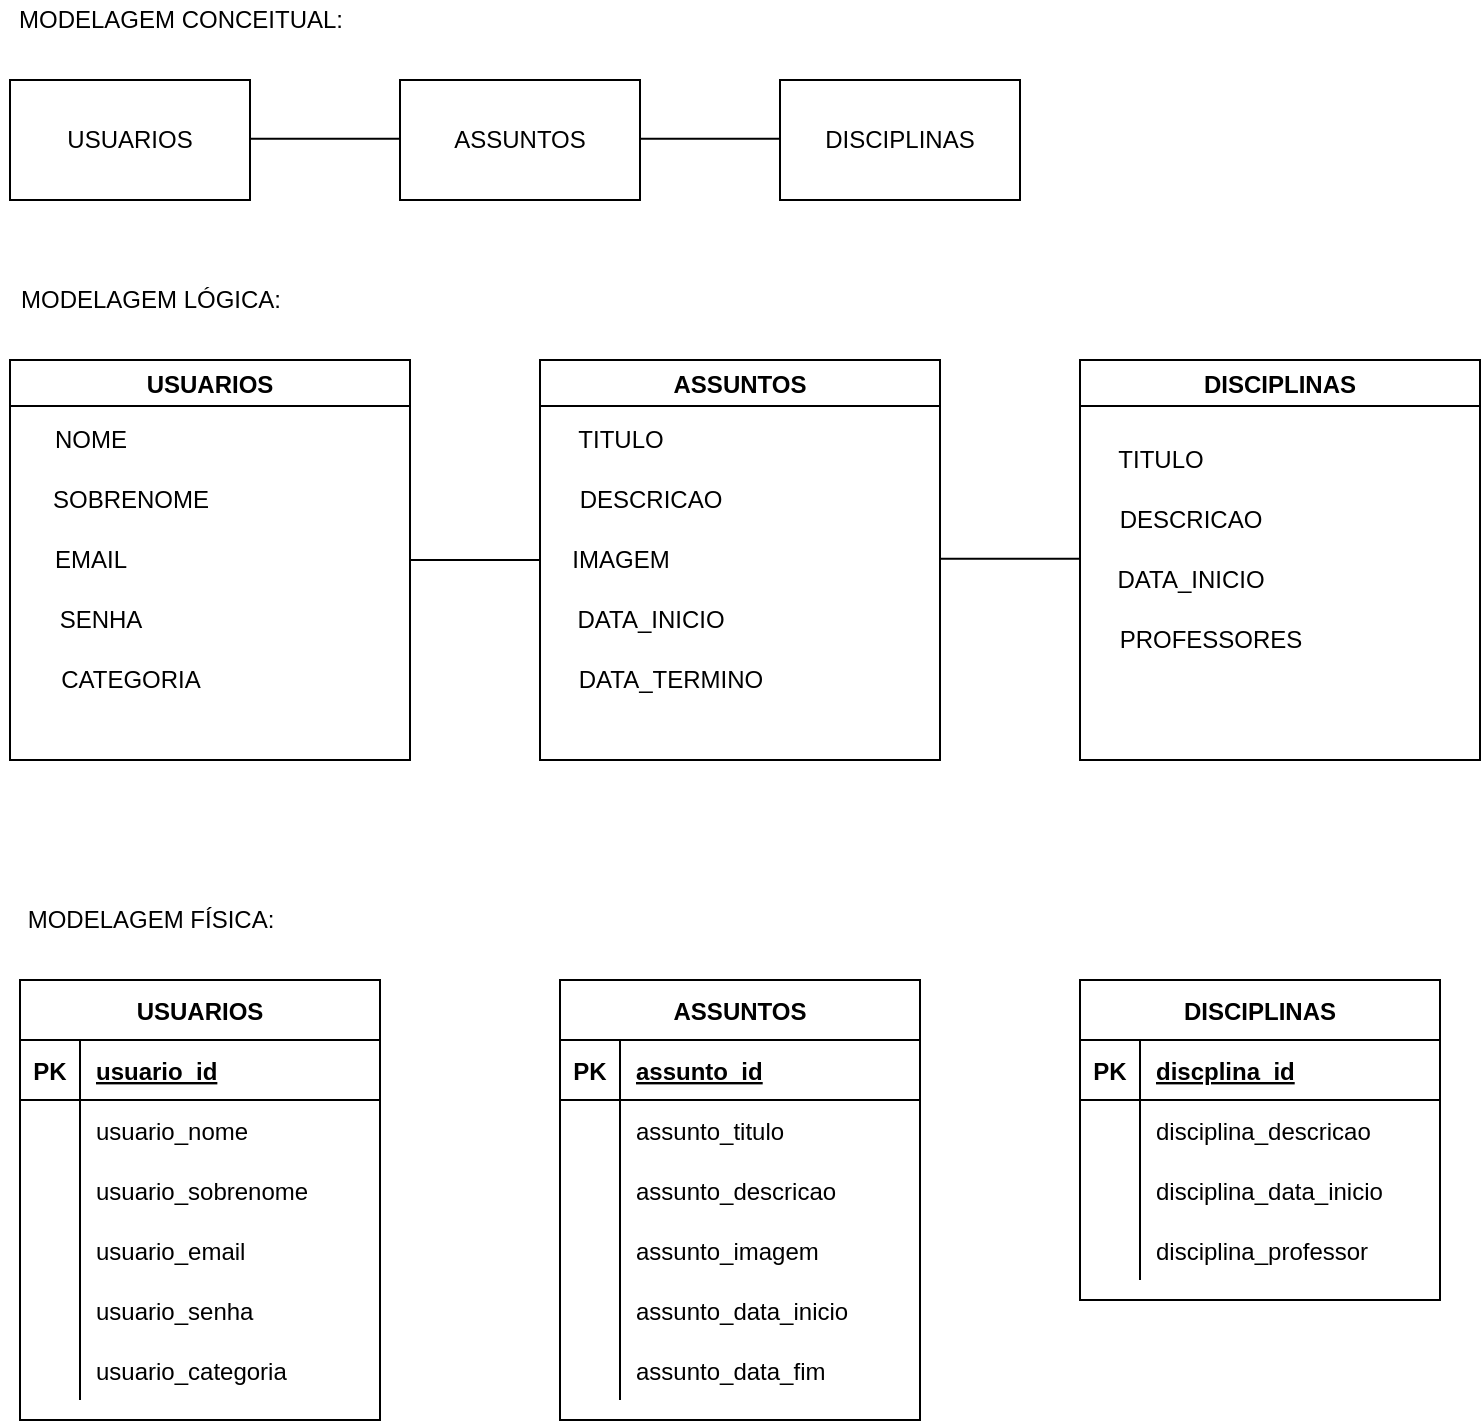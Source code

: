 <mxfile version="14.6.13" type="device"><diagram id="R2lEEEUBdFMjLlhIrx00" name="Page-1"><mxGraphModel dx="279" dy="211" grid="1" gridSize="10" guides="1" tooltips="1" connect="1" arrows="1" fold="1" page="1" pageScale="1" pageWidth="850" pageHeight="1100" math="0" shadow="0" extFonts="Permanent Marker^https://fonts.googleapis.com/css?family=Permanent+Marker"><root><mxCell id="0"/><mxCell id="1" parent="0"/><mxCell id="RZPeZXslMTwhdkmhrfgD-19" value="USUARIOS" style="swimlane;" parent="1" vertex="1"><mxGeometry x="80" y="230" width="200" height="200" as="geometry"/></mxCell><mxCell id="RZPeZXslMTwhdkmhrfgD-20" value="NOME" style="text;html=1;align=center;verticalAlign=middle;resizable=0;points=[];autosize=1;strokeColor=none;" parent="RZPeZXslMTwhdkmhrfgD-19" vertex="1"><mxGeometry x="15" y="30" width="50" height="20" as="geometry"/></mxCell><mxCell id="RZPeZXslMTwhdkmhrfgD-21" value="SOBRENOME" style="text;html=1;align=center;verticalAlign=middle;resizable=0;points=[];autosize=1;strokeColor=none;" parent="RZPeZXslMTwhdkmhrfgD-19" vertex="1"><mxGeometry x="15" y="60" width="90" height="20" as="geometry"/></mxCell><mxCell id="RZPeZXslMTwhdkmhrfgD-24" value="EMAIL" style="text;html=1;align=center;verticalAlign=middle;resizable=0;points=[];autosize=1;strokeColor=none;" parent="RZPeZXslMTwhdkmhrfgD-19" vertex="1"><mxGeometry x="15" y="90" width="50" height="20" as="geometry"/></mxCell><mxCell id="RZPeZXslMTwhdkmhrfgD-28" value="CATEGORIA" style="text;html=1;align=center;verticalAlign=middle;resizable=0;points=[];autosize=1;strokeColor=none;" parent="RZPeZXslMTwhdkmhrfgD-19" vertex="1"><mxGeometry x="15" y="150" width="90" height="20" as="geometry"/></mxCell><mxCell id="RZPeZXslMTwhdkmhrfgD-27" value="SENHA" style="text;html=1;align=center;verticalAlign=middle;resizable=0;points=[];autosize=1;strokeColor=none;" parent="RZPeZXslMTwhdkmhrfgD-19" vertex="1"><mxGeometry x="15" y="120" width="60" height="20" as="geometry"/></mxCell><mxCell id="RZPeZXslMTwhdkmhrfgD-22" value="USUARIOS" style="rounded=0;whiteSpace=wrap;html=1;" parent="1" vertex="1"><mxGeometry x="80" y="90" width="120" height="60" as="geometry"/></mxCell><mxCell id="RZPeZXslMTwhdkmhrfgD-23" value="ASSUNTOS" style="rounded=0;whiteSpace=wrap;html=1;" parent="1" vertex="1"><mxGeometry x="275" y="90" width="120" height="60" as="geometry"/></mxCell><mxCell id="RZPeZXslMTwhdkmhrfgD-29" value="ASSUNTOS" style="swimlane;" parent="1" vertex="1"><mxGeometry x="345" y="230" width="200" height="200" as="geometry"/></mxCell><mxCell id="RZPeZXslMTwhdkmhrfgD-31" value="DESCRICAO" style="text;html=1;align=center;verticalAlign=middle;resizable=0;points=[];autosize=1;strokeColor=none;" parent="RZPeZXslMTwhdkmhrfgD-29" vertex="1"><mxGeometry x="10" y="60" width="90" height="20" as="geometry"/></mxCell><mxCell id="RZPeZXslMTwhdkmhrfgD-34" value="DATA_INICIO" style="text;html=1;align=center;verticalAlign=middle;resizable=0;points=[];autosize=1;strokeColor=none;" parent="RZPeZXslMTwhdkmhrfgD-29" vertex="1"><mxGeometry x="10" y="120" width="90" height="20" as="geometry"/></mxCell><mxCell id="RZPeZXslMTwhdkmhrfgD-33" value="IMAGEM" style="text;html=1;align=center;verticalAlign=middle;resizable=0;points=[];autosize=1;strokeColor=none;" parent="RZPeZXslMTwhdkmhrfgD-29" vertex="1"><mxGeometry x="10" y="90" width="60" height="20" as="geometry"/></mxCell><mxCell id="RZPeZXslMTwhdkmhrfgD-30" value="TITULO" style="text;html=1;align=center;verticalAlign=middle;resizable=0;points=[];autosize=1;strokeColor=none;" parent="RZPeZXslMTwhdkmhrfgD-29" vertex="1"><mxGeometry x="10" y="30" width="60" height="20" as="geometry"/></mxCell><mxCell id="RZPeZXslMTwhdkmhrfgD-35" value="DATA_TERMINO" style="text;html=1;align=center;verticalAlign=middle;resizable=0;points=[];autosize=1;strokeColor=none;" parent="RZPeZXslMTwhdkmhrfgD-29" vertex="1"><mxGeometry x="10" y="150" width="110" height="20" as="geometry"/></mxCell><mxCell id="RZPeZXslMTwhdkmhrfgD-36" value="DISCIPLINAS" style="rounded=0;whiteSpace=wrap;html=1;" parent="1" vertex="1"><mxGeometry x="465" y="90" width="120" height="60" as="geometry"/></mxCell><mxCell id="RZPeZXslMTwhdkmhrfgD-37" value="DISCIPLINAS" style="swimlane;" parent="1" vertex="1"><mxGeometry x="615" y="230" width="200" height="200" as="geometry"/></mxCell><mxCell id="RZPeZXslMTwhdkmhrfgD-39" value="DESCRICAO" style="text;html=1;align=center;verticalAlign=middle;resizable=0;points=[];autosize=1;strokeColor=none;" parent="RZPeZXslMTwhdkmhrfgD-37" vertex="1"><mxGeometry x="10" y="70" width="90" height="20" as="geometry"/></mxCell><mxCell id="RZPeZXslMTwhdkmhrfgD-41" value="DATA_INICIO" style="text;html=1;align=center;verticalAlign=middle;resizable=0;points=[];autosize=1;strokeColor=none;" parent="RZPeZXslMTwhdkmhrfgD-37" vertex="1"><mxGeometry x="10" y="100" width="90" height="20" as="geometry"/></mxCell><mxCell id="RZPeZXslMTwhdkmhrfgD-38" value="TITULO" style="text;html=1;align=center;verticalAlign=middle;resizable=0;points=[];autosize=1;strokeColor=none;" parent="1" vertex="1"><mxGeometry x="625" y="270" width="60" height="20" as="geometry"/></mxCell><mxCell id="RZPeZXslMTwhdkmhrfgD-42" value="PROFESSORES" style="text;html=1;align=center;verticalAlign=middle;resizable=0;points=[];autosize=1;strokeColor=none;" parent="1" vertex="1"><mxGeometry x="625" y="360" width="110" height="20" as="geometry"/></mxCell><mxCell id="RZPeZXslMTwhdkmhrfgD-44" value="" style="endArrow=none;html=1;entryX=0;entryY=0.5;entryDx=0;entryDy=0;" parent="1" target="RZPeZXslMTwhdkmhrfgD-29" edge="1"><mxGeometry width="50" height="50" relative="1" as="geometry"><mxPoint x="280" y="330" as="sourcePoint"/><mxPoint x="325" y="280" as="targetPoint"/></mxGeometry></mxCell><mxCell id="RZPeZXslMTwhdkmhrfgD-45" value="" style="endArrow=none;html=1;entryX=0;entryY=0.49;entryDx=0;entryDy=0;entryPerimeter=0;" parent="1" target="RZPeZXslMTwhdkmhrfgD-23" edge="1"><mxGeometry width="50" height="50" relative="1" as="geometry"><mxPoint x="200.0" y="119.41" as="sourcePoint"/><mxPoint x="270.0" y="119.41" as="targetPoint"/></mxGeometry></mxCell><mxCell id="RZPeZXslMTwhdkmhrfgD-46" value="" style="endArrow=none;html=1;entryX=0;entryY=0.5;entryDx=0;entryDy=0;" parent="1" edge="1"><mxGeometry width="50" height="50" relative="1" as="geometry"><mxPoint x="395.0" y="119.41" as="sourcePoint"/><mxPoint x="465.0" y="119.41" as="targetPoint"/></mxGeometry></mxCell><mxCell id="RZPeZXslMTwhdkmhrfgD-47" value="" style="endArrow=none;html=1;entryX=0;entryY=0.5;entryDx=0;entryDy=0;" parent="1" edge="1"><mxGeometry width="50" height="50" relative="1" as="geometry"><mxPoint x="545.0" y="329.41" as="sourcePoint"/><mxPoint x="615.0" y="329.41" as="targetPoint"/></mxGeometry></mxCell><mxCell id="RZPeZXslMTwhdkmhrfgD-48" value="MODELAGEM CONCEITUAL:" style="text;html=1;align=center;verticalAlign=middle;resizable=0;points=[];autosize=1;strokeColor=none;" parent="1" vertex="1"><mxGeometry x="75" y="50" width="180" height="20" as="geometry"/></mxCell><mxCell id="RZPeZXslMTwhdkmhrfgD-49" value="MODELAGEM LÓGICA:" style="text;html=1;align=center;verticalAlign=middle;resizable=0;points=[];autosize=1;strokeColor=none;" parent="1" vertex="1"><mxGeometry x="75" y="190" width="150" height="20" as="geometry"/></mxCell><mxCell id="_jDtnLwxsSMrVe-ydBJe-5" value="USUARIOS" style="shape=table;startSize=30;container=1;collapsible=1;childLayout=tableLayout;fixedRows=1;rowLines=0;fontStyle=1;align=center;resizeLast=1;" parent="1" vertex="1"><mxGeometry x="85" y="540" width="180" height="220" as="geometry"/></mxCell><mxCell id="_jDtnLwxsSMrVe-ydBJe-6" value="" style="shape=partialRectangle;collapsible=0;dropTarget=0;pointerEvents=0;fillColor=none;top=0;left=0;bottom=1;right=0;points=[[0,0.5],[1,0.5]];portConstraint=eastwest;" parent="_jDtnLwxsSMrVe-ydBJe-5" vertex="1"><mxGeometry y="30" width="180" height="30" as="geometry"/></mxCell><mxCell id="_jDtnLwxsSMrVe-ydBJe-7" value="PK" style="shape=partialRectangle;connectable=0;fillColor=none;top=0;left=0;bottom=0;right=0;fontStyle=1;overflow=hidden;" parent="_jDtnLwxsSMrVe-ydBJe-6" vertex="1"><mxGeometry width="30" height="30" as="geometry"/></mxCell><mxCell id="_jDtnLwxsSMrVe-ydBJe-8" value="usuario_id" style="shape=partialRectangle;connectable=0;fillColor=none;top=0;left=0;bottom=0;right=0;align=left;spacingLeft=6;fontStyle=5;overflow=hidden;" parent="_jDtnLwxsSMrVe-ydBJe-6" vertex="1"><mxGeometry x="30" width="150" height="30" as="geometry"/></mxCell><mxCell id="_jDtnLwxsSMrVe-ydBJe-9" value="" style="shape=partialRectangle;collapsible=0;dropTarget=0;pointerEvents=0;fillColor=none;top=0;left=0;bottom=0;right=0;points=[[0,0.5],[1,0.5]];portConstraint=eastwest;" parent="_jDtnLwxsSMrVe-ydBJe-5" vertex="1"><mxGeometry y="60" width="180" height="30" as="geometry"/></mxCell><mxCell id="_jDtnLwxsSMrVe-ydBJe-10" value="" style="shape=partialRectangle;connectable=0;fillColor=none;top=0;left=0;bottom=0;right=0;editable=1;overflow=hidden;" parent="_jDtnLwxsSMrVe-ydBJe-9" vertex="1"><mxGeometry width="30" height="30" as="geometry"/></mxCell><mxCell id="_jDtnLwxsSMrVe-ydBJe-11" value="usuario_nome" style="shape=partialRectangle;connectable=0;fillColor=none;top=0;left=0;bottom=0;right=0;align=left;spacingLeft=6;overflow=hidden;" parent="_jDtnLwxsSMrVe-ydBJe-9" vertex="1"><mxGeometry x="30" width="150" height="30" as="geometry"/></mxCell><mxCell id="_jDtnLwxsSMrVe-ydBJe-12" value="" style="shape=partialRectangle;collapsible=0;dropTarget=0;pointerEvents=0;fillColor=none;top=0;left=0;bottom=0;right=0;points=[[0,0.5],[1,0.5]];portConstraint=eastwest;" parent="_jDtnLwxsSMrVe-ydBJe-5" vertex="1"><mxGeometry y="90" width="180" height="30" as="geometry"/></mxCell><mxCell id="_jDtnLwxsSMrVe-ydBJe-13" value="" style="shape=partialRectangle;connectable=0;fillColor=none;top=0;left=0;bottom=0;right=0;editable=1;overflow=hidden;" parent="_jDtnLwxsSMrVe-ydBJe-12" vertex="1"><mxGeometry width="30" height="30" as="geometry"/></mxCell><mxCell id="_jDtnLwxsSMrVe-ydBJe-14" value="usuario_sobrenome" style="shape=partialRectangle;connectable=0;fillColor=none;top=0;left=0;bottom=0;right=0;align=left;spacingLeft=6;overflow=hidden;" parent="_jDtnLwxsSMrVe-ydBJe-12" vertex="1"><mxGeometry x="30" width="150" height="30" as="geometry"/></mxCell><mxCell id="_jDtnLwxsSMrVe-ydBJe-15" value="" style="shape=partialRectangle;collapsible=0;dropTarget=0;pointerEvents=0;fillColor=none;top=0;left=0;bottom=0;right=0;points=[[0,0.5],[1,0.5]];portConstraint=eastwest;" parent="_jDtnLwxsSMrVe-ydBJe-5" vertex="1"><mxGeometry y="120" width="180" height="30" as="geometry"/></mxCell><mxCell id="_jDtnLwxsSMrVe-ydBJe-16" value="" style="shape=partialRectangle;connectable=0;fillColor=none;top=0;left=0;bottom=0;right=0;editable=1;overflow=hidden;" parent="_jDtnLwxsSMrVe-ydBJe-15" vertex="1"><mxGeometry width="30" height="30" as="geometry"/></mxCell><mxCell id="_jDtnLwxsSMrVe-ydBJe-17" value="usuario_email" style="shape=partialRectangle;connectable=0;fillColor=none;top=0;left=0;bottom=0;right=0;align=left;spacingLeft=6;overflow=hidden;" parent="_jDtnLwxsSMrVe-ydBJe-15" vertex="1"><mxGeometry x="30" width="150" height="30" as="geometry"/></mxCell><mxCell id="_jDtnLwxsSMrVe-ydBJe-18" value="" style="shape=partialRectangle;collapsible=0;dropTarget=0;pointerEvents=0;fillColor=none;top=0;left=0;bottom=0;right=0;points=[[0,0.5],[1,0.5]];portConstraint=eastwest;" parent="_jDtnLwxsSMrVe-ydBJe-5" vertex="1"><mxGeometry y="150" width="180" height="30" as="geometry"/></mxCell><mxCell id="_jDtnLwxsSMrVe-ydBJe-19" value="" style="shape=partialRectangle;connectable=0;fillColor=none;top=0;left=0;bottom=0;right=0;editable=1;overflow=hidden;" parent="_jDtnLwxsSMrVe-ydBJe-18" vertex="1"><mxGeometry width="30" height="30" as="geometry"/></mxCell><mxCell id="_jDtnLwxsSMrVe-ydBJe-20" value="usuario_senha" style="shape=partialRectangle;connectable=0;fillColor=none;top=0;left=0;bottom=0;right=0;align=left;spacingLeft=6;overflow=hidden;" parent="_jDtnLwxsSMrVe-ydBJe-18" vertex="1"><mxGeometry x="30" width="150" height="30" as="geometry"/></mxCell><mxCell id="_jDtnLwxsSMrVe-ydBJe-21" value="" style="shape=partialRectangle;collapsible=0;dropTarget=0;pointerEvents=0;fillColor=none;top=0;left=0;bottom=0;right=0;points=[[0,0.5],[1,0.5]];portConstraint=eastwest;" parent="_jDtnLwxsSMrVe-ydBJe-5" vertex="1"><mxGeometry y="180" width="180" height="30" as="geometry"/></mxCell><mxCell id="_jDtnLwxsSMrVe-ydBJe-22" value="" style="shape=partialRectangle;connectable=0;fillColor=none;top=0;left=0;bottom=0;right=0;editable=1;overflow=hidden;" parent="_jDtnLwxsSMrVe-ydBJe-21" vertex="1"><mxGeometry width="30" height="30" as="geometry"/></mxCell><mxCell id="_jDtnLwxsSMrVe-ydBJe-23" value="usuario_categoria" style="shape=partialRectangle;connectable=0;fillColor=none;top=0;left=0;bottom=0;right=0;align=left;spacingLeft=6;overflow=hidden;" parent="_jDtnLwxsSMrVe-ydBJe-21" vertex="1"><mxGeometry x="30" width="150" height="30" as="geometry"/></mxCell><mxCell id="_jDtnLwxsSMrVe-ydBJe-24" value="ASSUNTOS" style="shape=table;startSize=30;container=1;collapsible=1;childLayout=tableLayout;fixedRows=1;rowLines=0;fontStyle=1;align=center;resizeLast=1;" parent="1" vertex="1"><mxGeometry x="355" y="540" width="180" height="220" as="geometry"/></mxCell><mxCell id="_jDtnLwxsSMrVe-ydBJe-25" value="" style="shape=partialRectangle;collapsible=0;dropTarget=0;pointerEvents=0;fillColor=none;top=0;left=0;bottom=1;right=0;points=[[0,0.5],[1,0.5]];portConstraint=eastwest;" parent="_jDtnLwxsSMrVe-ydBJe-24" vertex="1"><mxGeometry y="30" width="180" height="30" as="geometry"/></mxCell><mxCell id="_jDtnLwxsSMrVe-ydBJe-26" value="PK" style="shape=partialRectangle;connectable=0;fillColor=none;top=0;left=0;bottom=0;right=0;fontStyle=1;overflow=hidden;" parent="_jDtnLwxsSMrVe-ydBJe-25" vertex="1"><mxGeometry width="30" height="30" as="geometry"/></mxCell><mxCell id="_jDtnLwxsSMrVe-ydBJe-27" value="assunto_id" style="shape=partialRectangle;connectable=0;fillColor=none;top=0;left=0;bottom=0;right=0;align=left;spacingLeft=6;fontStyle=5;overflow=hidden;" parent="_jDtnLwxsSMrVe-ydBJe-25" vertex="1"><mxGeometry x="30" width="150" height="30" as="geometry"/></mxCell><mxCell id="_jDtnLwxsSMrVe-ydBJe-28" value="" style="shape=partialRectangle;collapsible=0;dropTarget=0;pointerEvents=0;fillColor=none;top=0;left=0;bottom=0;right=0;points=[[0,0.5],[1,0.5]];portConstraint=eastwest;" parent="_jDtnLwxsSMrVe-ydBJe-24" vertex="1"><mxGeometry y="60" width="180" height="30" as="geometry"/></mxCell><mxCell id="_jDtnLwxsSMrVe-ydBJe-29" value="" style="shape=partialRectangle;connectable=0;fillColor=none;top=0;left=0;bottom=0;right=0;editable=1;overflow=hidden;" parent="_jDtnLwxsSMrVe-ydBJe-28" vertex="1"><mxGeometry width="30" height="30" as="geometry"/></mxCell><mxCell id="_jDtnLwxsSMrVe-ydBJe-30" value="assunto_titulo" style="shape=partialRectangle;connectable=0;fillColor=none;top=0;left=0;bottom=0;right=0;align=left;spacingLeft=6;overflow=hidden;" parent="_jDtnLwxsSMrVe-ydBJe-28" vertex="1"><mxGeometry x="30" width="150" height="30" as="geometry"/></mxCell><mxCell id="_jDtnLwxsSMrVe-ydBJe-31" value="" style="shape=partialRectangle;collapsible=0;dropTarget=0;pointerEvents=0;fillColor=none;top=0;left=0;bottom=0;right=0;points=[[0,0.5],[1,0.5]];portConstraint=eastwest;" parent="_jDtnLwxsSMrVe-ydBJe-24" vertex="1"><mxGeometry y="90" width="180" height="30" as="geometry"/></mxCell><mxCell id="_jDtnLwxsSMrVe-ydBJe-32" value="" style="shape=partialRectangle;connectable=0;fillColor=none;top=0;left=0;bottom=0;right=0;editable=1;overflow=hidden;" parent="_jDtnLwxsSMrVe-ydBJe-31" vertex="1"><mxGeometry width="30" height="30" as="geometry"/></mxCell><mxCell id="_jDtnLwxsSMrVe-ydBJe-33" value="assunto_descricao" style="shape=partialRectangle;connectable=0;fillColor=none;top=0;left=0;bottom=0;right=0;align=left;spacingLeft=6;overflow=hidden;" parent="_jDtnLwxsSMrVe-ydBJe-31" vertex="1"><mxGeometry x="30" width="150" height="30" as="geometry"/></mxCell><mxCell id="_jDtnLwxsSMrVe-ydBJe-34" value="" style="shape=partialRectangle;collapsible=0;dropTarget=0;pointerEvents=0;fillColor=none;top=0;left=0;bottom=0;right=0;points=[[0,0.5],[1,0.5]];portConstraint=eastwest;" parent="_jDtnLwxsSMrVe-ydBJe-24" vertex="1"><mxGeometry y="120" width="180" height="30" as="geometry"/></mxCell><mxCell id="_jDtnLwxsSMrVe-ydBJe-35" value="" style="shape=partialRectangle;connectable=0;fillColor=none;top=0;left=0;bottom=0;right=0;editable=1;overflow=hidden;" parent="_jDtnLwxsSMrVe-ydBJe-34" vertex="1"><mxGeometry width="30" height="30" as="geometry"/></mxCell><mxCell id="_jDtnLwxsSMrVe-ydBJe-36" value="assunto_imagem" style="shape=partialRectangle;connectable=0;fillColor=none;top=0;left=0;bottom=0;right=0;align=left;spacingLeft=6;overflow=hidden;" parent="_jDtnLwxsSMrVe-ydBJe-34" vertex="1"><mxGeometry x="30" width="150" height="30" as="geometry"/></mxCell><mxCell id="_jDtnLwxsSMrVe-ydBJe-50" value="" style="shape=partialRectangle;collapsible=0;dropTarget=0;pointerEvents=0;fillColor=none;top=0;left=0;bottom=0;right=0;points=[[0,0.5],[1,0.5]];portConstraint=eastwest;" parent="_jDtnLwxsSMrVe-ydBJe-24" vertex="1"><mxGeometry y="150" width="180" height="30" as="geometry"/></mxCell><mxCell id="_jDtnLwxsSMrVe-ydBJe-51" value="" style="shape=partialRectangle;connectable=0;fillColor=none;top=0;left=0;bottom=0;right=0;editable=1;overflow=hidden;" parent="_jDtnLwxsSMrVe-ydBJe-50" vertex="1"><mxGeometry width="30" height="30" as="geometry"/></mxCell><mxCell id="_jDtnLwxsSMrVe-ydBJe-52" value="assunto_data_inicio" style="shape=partialRectangle;connectable=0;fillColor=none;top=0;left=0;bottom=0;right=0;align=left;spacingLeft=6;overflow=hidden;" parent="_jDtnLwxsSMrVe-ydBJe-50" vertex="1"><mxGeometry x="30" width="150" height="30" as="geometry"/></mxCell><mxCell id="_jDtnLwxsSMrVe-ydBJe-53" value="" style="shape=partialRectangle;collapsible=0;dropTarget=0;pointerEvents=0;fillColor=none;top=0;left=0;bottom=0;right=0;points=[[0,0.5],[1,0.5]];portConstraint=eastwest;" parent="_jDtnLwxsSMrVe-ydBJe-24" vertex="1"><mxGeometry y="180" width="180" height="30" as="geometry"/></mxCell><mxCell id="_jDtnLwxsSMrVe-ydBJe-54" value="" style="shape=partialRectangle;connectable=0;fillColor=none;top=0;left=0;bottom=0;right=0;editable=1;overflow=hidden;" parent="_jDtnLwxsSMrVe-ydBJe-53" vertex="1"><mxGeometry width="30" height="30" as="geometry"/></mxCell><mxCell id="_jDtnLwxsSMrVe-ydBJe-55" value="assunto_data_fim" style="shape=partialRectangle;connectable=0;fillColor=none;top=0;left=0;bottom=0;right=0;align=left;spacingLeft=6;overflow=hidden;" parent="_jDtnLwxsSMrVe-ydBJe-53" vertex="1"><mxGeometry x="30" width="150" height="30" as="geometry"/></mxCell><mxCell id="_jDtnLwxsSMrVe-ydBJe-56" value="DISCIPLINAS" style="shape=table;startSize=30;container=1;collapsible=1;childLayout=tableLayout;fixedRows=1;rowLines=0;fontStyle=1;align=center;resizeLast=1;" parent="1" vertex="1"><mxGeometry x="615" y="540" width="180" height="160" as="geometry"/></mxCell><mxCell id="_jDtnLwxsSMrVe-ydBJe-57" value="" style="shape=partialRectangle;collapsible=0;dropTarget=0;pointerEvents=0;fillColor=none;top=0;left=0;bottom=1;right=0;points=[[0,0.5],[1,0.5]];portConstraint=eastwest;" parent="_jDtnLwxsSMrVe-ydBJe-56" vertex="1"><mxGeometry y="30" width="180" height="30" as="geometry"/></mxCell><mxCell id="_jDtnLwxsSMrVe-ydBJe-58" value="PK" style="shape=partialRectangle;connectable=0;fillColor=none;top=0;left=0;bottom=0;right=0;fontStyle=1;overflow=hidden;" parent="_jDtnLwxsSMrVe-ydBJe-57" vertex="1"><mxGeometry width="30" height="30" as="geometry"/></mxCell><mxCell id="_jDtnLwxsSMrVe-ydBJe-59" value="discplina_id" style="shape=partialRectangle;connectable=0;fillColor=none;top=0;left=0;bottom=0;right=0;align=left;spacingLeft=6;fontStyle=5;overflow=hidden;" parent="_jDtnLwxsSMrVe-ydBJe-57" vertex="1"><mxGeometry x="30" width="150" height="30" as="geometry"/></mxCell><mxCell id="_jDtnLwxsSMrVe-ydBJe-60" value="" style="shape=partialRectangle;collapsible=0;dropTarget=0;pointerEvents=0;fillColor=none;top=0;left=0;bottom=0;right=0;points=[[0,0.5],[1,0.5]];portConstraint=eastwest;" parent="_jDtnLwxsSMrVe-ydBJe-56" vertex="1"><mxGeometry y="60" width="180" height="30" as="geometry"/></mxCell><mxCell id="_jDtnLwxsSMrVe-ydBJe-61" value="" style="shape=partialRectangle;connectable=0;fillColor=none;top=0;left=0;bottom=0;right=0;editable=1;overflow=hidden;" parent="_jDtnLwxsSMrVe-ydBJe-60" vertex="1"><mxGeometry width="30" height="30" as="geometry"/></mxCell><mxCell id="_jDtnLwxsSMrVe-ydBJe-62" value="disciplina_descricao" style="shape=partialRectangle;connectable=0;fillColor=none;top=0;left=0;bottom=0;right=0;align=left;spacingLeft=6;overflow=hidden;" parent="_jDtnLwxsSMrVe-ydBJe-60" vertex="1"><mxGeometry x="30" width="150" height="30" as="geometry"/></mxCell><mxCell id="_jDtnLwxsSMrVe-ydBJe-63" value="" style="shape=partialRectangle;collapsible=0;dropTarget=0;pointerEvents=0;fillColor=none;top=0;left=0;bottom=0;right=0;points=[[0,0.5],[1,0.5]];portConstraint=eastwest;" parent="_jDtnLwxsSMrVe-ydBJe-56" vertex="1"><mxGeometry y="90" width="180" height="30" as="geometry"/></mxCell><mxCell id="_jDtnLwxsSMrVe-ydBJe-64" value="" style="shape=partialRectangle;connectable=0;fillColor=none;top=0;left=0;bottom=0;right=0;editable=1;overflow=hidden;" parent="_jDtnLwxsSMrVe-ydBJe-63" vertex="1"><mxGeometry width="30" height="30" as="geometry"/></mxCell><mxCell id="_jDtnLwxsSMrVe-ydBJe-65" value="disciplina_data_inicio" style="shape=partialRectangle;connectable=0;fillColor=none;top=0;left=0;bottom=0;right=0;align=left;spacingLeft=6;overflow=hidden;" parent="_jDtnLwxsSMrVe-ydBJe-63" vertex="1"><mxGeometry x="30" width="150" height="30" as="geometry"/></mxCell><mxCell id="_jDtnLwxsSMrVe-ydBJe-66" value="" style="shape=partialRectangle;collapsible=0;dropTarget=0;pointerEvents=0;fillColor=none;top=0;left=0;bottom=0;right=0;points=[[0,0.5],[1,0.5]];portConstraint=eastwest;" parent="_jDtnLwxsSMrVe-ydBJe-56" vertex="1"><mxGeometry y="120" width="180" height="30" as="geometry"/></mxCell><mxCell id="_jDtnLwxsSMrVe-ydBJe-67" value="" style="shape=partialRectangle;connectable=0;fillColor=none;top=0;left=0;bottom=0;right=0;editable=1;overflow=hidden;" parent="_jDtnLwxsSMrVe-ydBJe-66" vertex="1"><mxGeometry width="30" height="30" as="geometry"/></mxCell><mxCell id="_jDtnLwxsSMrVe-ydBJe-68" value="disciplina_professor" style="shape=partialRectangle;connectable=0;fillColor=none;top=0;left=0;bottom=0;right=0;align=left;spacingLeft=6;overflow=hidden;" parent="_jDtnLwxsSMrVe-ydBJe-66" vertex="1"><mxGeometry x="30" width="150" height="30" as="geometry"/></mxCell><mxCell id="_jDtnLwxsSMrVe-ydBJe-69" value="MODELAGEM FÍSICA:" style="text;html=1;align=center;verticalAlign=middle;resizable=0;points=[];autosize=1;strokeColor=none;" parent="1" vertex="1"><mxGeometry x="80" y="500" width="140" height="20" as="geometry"/></mxCell></root></mxGraphModel></diagram></mxfile>